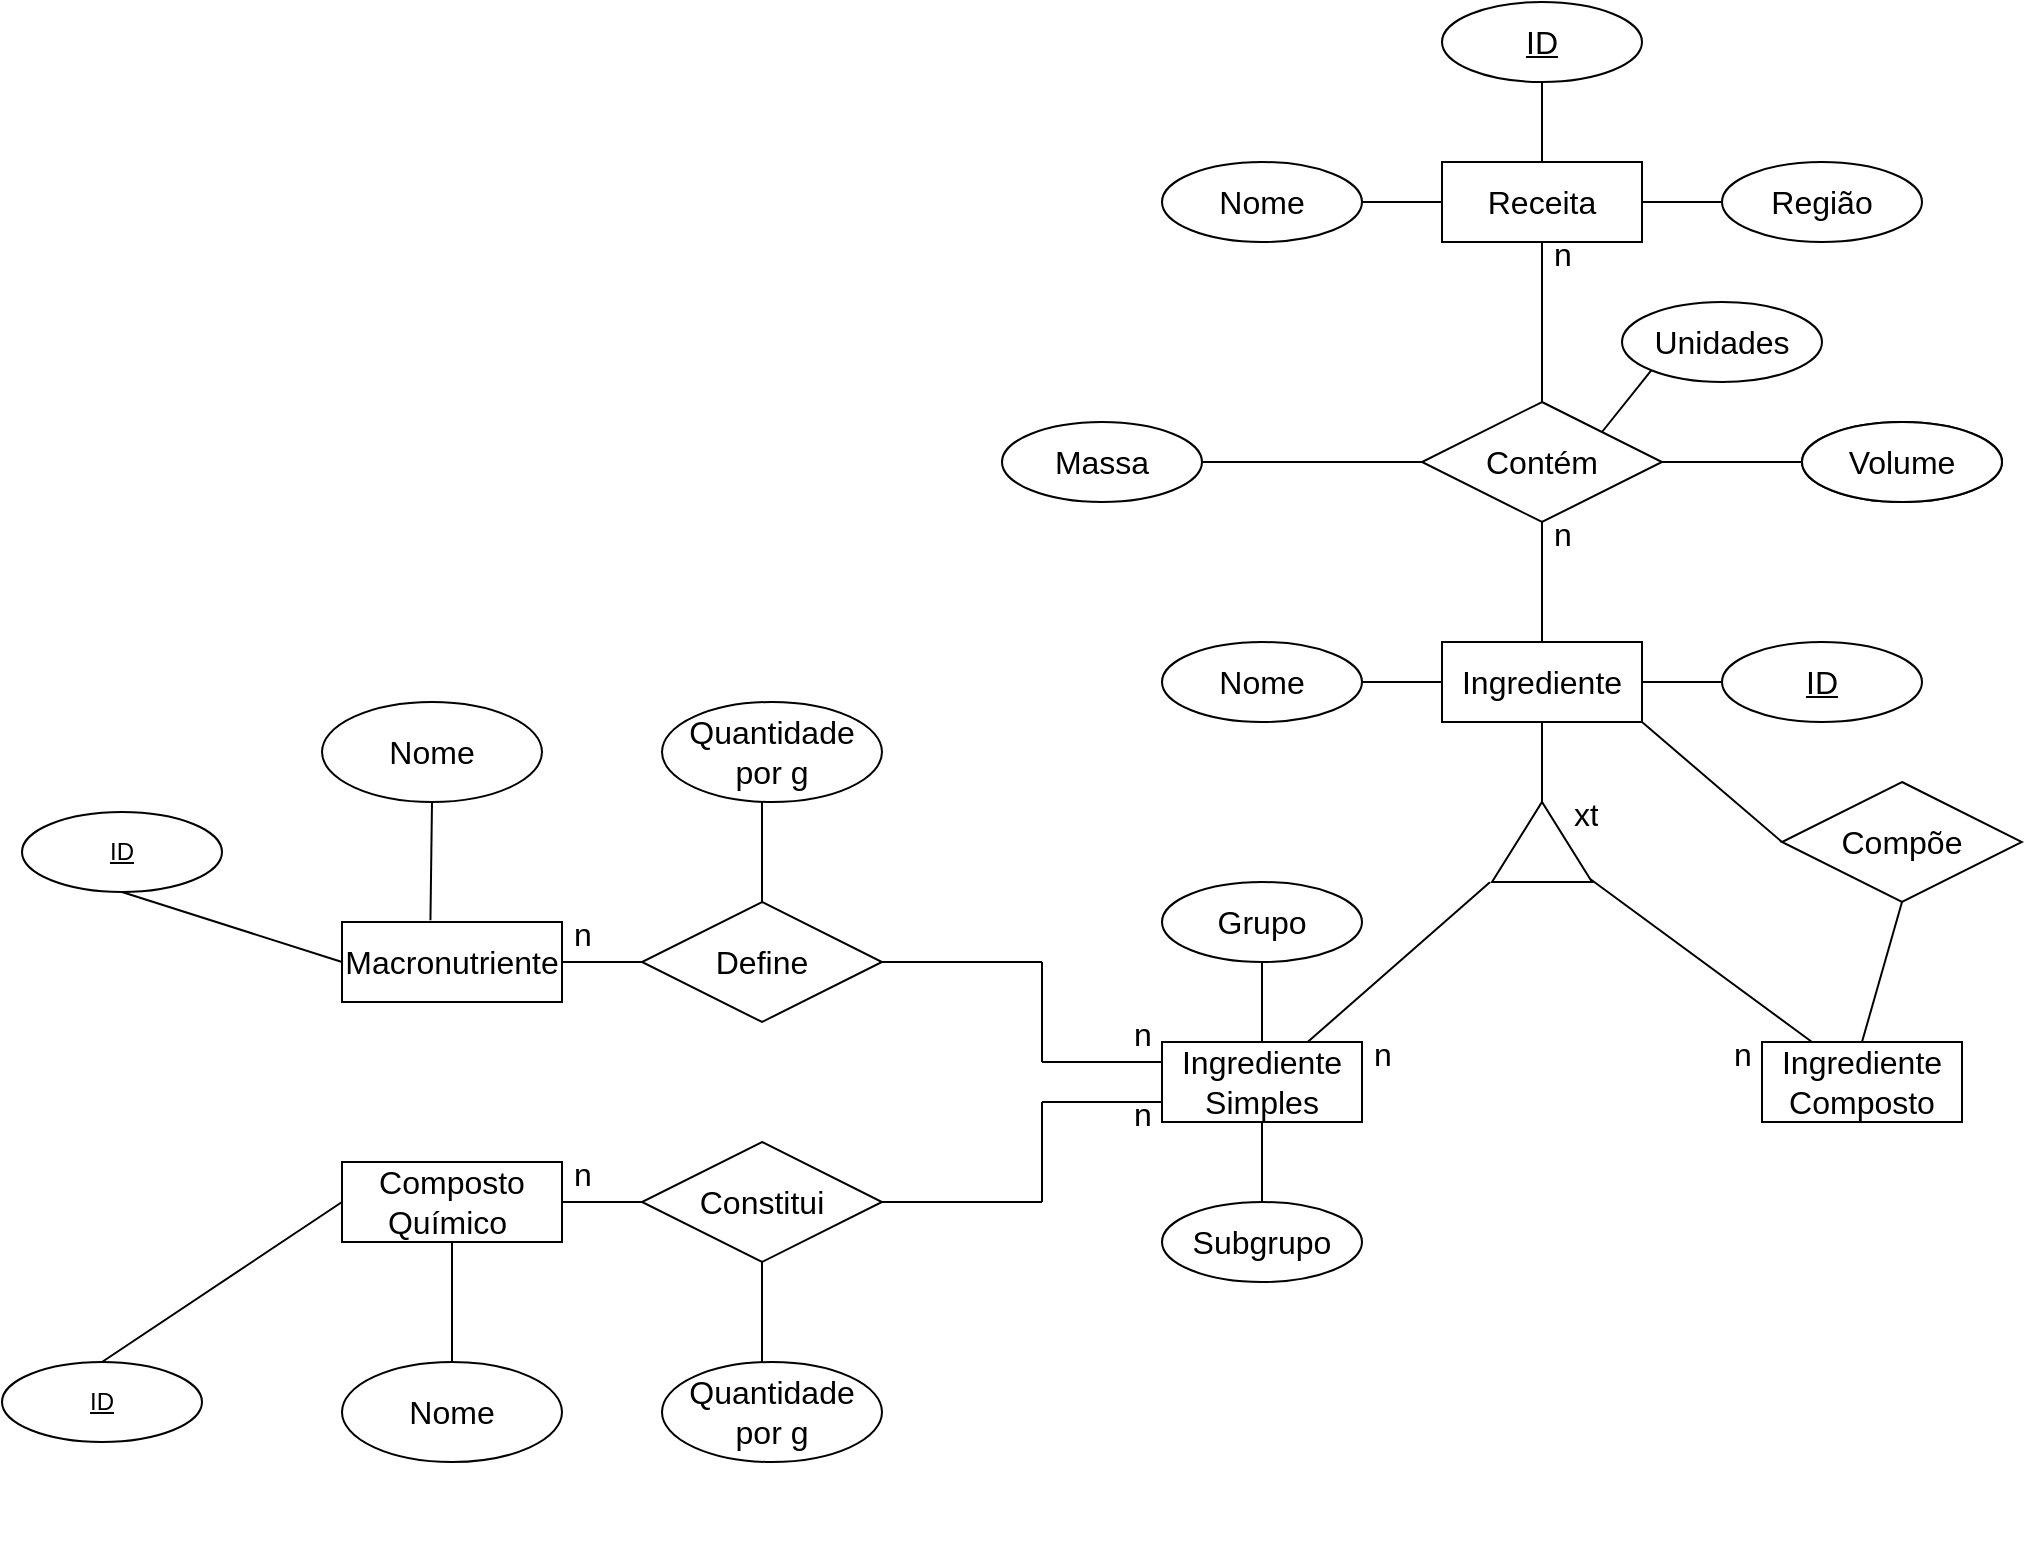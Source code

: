 <mxfile version="22.1.5" type="github">
  <diagram name="Página-1" id="wAt2ujxtdTMOx57ZOebs">
    <mxGraphModel dx="1434" dy="1198" grid="1" gridSize="10" guides="1" tooltips="1" connect="1" arrows="1" fold="1" page="0" pageScale="1" pageWidth="827" pageHeight="1169" math="0" shadow="0">
      <root>
        <mxCell id="0" />
        <mxCell id="1" parent="0" />
        <mxCell id="TRJ7H8AJi0j6aFpi99H--3" value="Receita" style="whiteSpace=wrap;html=1;align=center;fontSize=16;" parent="1" vertex="1">
          <mxGeometry x="1040" y="-280" width="100" height="40" as="geometry" />
        </mxCell>
        <mxCell id="TRJ7H8AJi0j6aFpi99H--6" value="" style="endArrow=none;html=1;rounded=0;fontSize=12;startSize=8;endSize=8;curved=1;exitX=0.5;exitY=0;exitDx=0;exitDy=0;" parent="1" source="TRJ7H8AJi0j6aFpi99H--3" edge="1">
          <mxGeometry relative="1" as="geometry">
            <mxPoint x="790" y="-120" as="sourcePoint" />
            <mxPoint x="1090" y="-320" as="targetPoint" />
          </mxGeometry>
        </mxCell>
        <mxCell id="TRJ7H8AJi0j6aFpi99H--7" value="" style="endArrow=none;html=1;rounded=0;fontSize=12;startSize=8;endSize=8;curved=1;exitX=1;exitY=0.5;exitDx=0;exitDy=0;" parent="1" source="TRJ7H8AJi0j6aFpi99H--3" edge="1">
          <mxGeometry relative="1" as="geometry">
            <mxPoint x="790" y="-120" as="sourcePoint" />
            <mxPoint x="1180" y="-260" as="targetPoint" />
          </mxGeometry>
        </mxCell>
        <mxCell id="TRJ7H8AJi0j6aFpi99H--9" value="" style="endArrow=none;html=1;rounded=0;fontSize=12;startSize=8;endSize=8;curved=1;exitX=0;exitY=0.5;exitDx=0;exitDy=0;" parent="1" source="TRJ7H8AJi0j6aFpi99H--3" edge="1">
          <mxGeometry relative="1" as="geometry">
            <mxPoint x="790" y="-120" as="sourcePoint" />
            <mxPoint x="1000" y="-260" as="targetPoint" />
          </mxGeometry>
        </mxCell>
        <mxCell id="TRJ7H8AJi0j6aFpi99H--10" value="" style="endArrow=none;html=1;rounded=0;fontSize=12;startSize=8;endSize=8;curved=1;exitX=0.5;exitY=1;exitDx=0;exitDy=0;" parent="1" source="TRJ7H8AJi0j6aFpi99H--3" edge="1">
          <mxGeometry relative="1" as="geometry">
            <mxPoint x="790" y="-120" as="sourcePoint" />
            <mxPoint x="1090" y="-160" as="targetPoint" />
          </mxGeometry>
        </mxCell>
        <mxCell id="TRJ7H8AJi0j6aFpi99H--11" value="Contém" style="shape=rhombus;perimeter=rhombusPerimeter;whiteSpace=wrap;html=1;align=center;fontSize=16;" parent="1" vertex="1">
          <mxGeometry x="1030" y="-160" width="120" height="60" as="geometry" />
        </mxCell>
        <mxCell id="TRJ7H8AJi0j6aFpi99H--12" value="" style="endArrow=none;html=1;rounded=0;fontSize=12;startSize=8;endSize=8;curved=1;exitX=0.5;exitY=1;exitDx=0;exitDy=0;" parent="1" source="TRJ7H8AJi0j6aFpi99H--11" edge="1">
          <mxGeometry relative="1" as="geometry">
            <mxPoint x="790" y="-120" as="sourcePoint" />
            <mxPoint x="1090" y="-40" as="targetPoint" />
          </mxGeometry>
        </mxCell>
        <mxCell id="TRJ7H8AJi0j6aFpi99H--13" value="Ingrediente" style="whiteSpace=wrap;html=1;align=center;fontSize=16;" parent="1" vertex="1">
          <mxGeometry x="1040" y="-40" width="100" height="40" as="geometry" />
        </mxCell>
        <mxCell id="TRJ7H8AJi0j6aFpi99H--14" value="" style="endArrow=none;html=1;rounded=0;fontSize=12;startSize=8;endSize=8;curved=1;exitX=1;exitY=0.5;exitDx=0;exitDy=0;" parent="1" source="TRJ7H8AJi0j6aFpi99H--13" edge="1">
          <mxGeometry relative="1" as="geometry">
            <mxPoint x="790" y="-120" as="sourcePoint" />
            <mxPoint x="1180" y="-20" as="targetPoint" />
          </mxGeometry>
        </mxCell>
        <mxCell id="TRJ7H8AJi0j6aFpi99H--15" value="" style="endArrow=none;html=1;rounded=0;fontSize=12;startSize=8;endSize=8;curved=1;exitX=0;exitY=0.5;exitDx=0;exitDy=0;" parent="1" source="TRJ7H8AJi0j6aFpi99H--13" edge="1">
          <mxGeometry relative="1" as="geometry">
            <mxPoint x="790" y="-120" as="sourcePoint" />
            <mxPoint x="1000" y="-20" as="targetPoint" />
          </mxGeometry>
        </mxCell>
        <mxCell id="TRJ7H8AJi0j6aFpi99H--16" value="" style="endArrow=none;html=1;rounded=0;fontSize=12;startSize=8;endSize=8;curved=1;exitX=0.5;exitY=1;exitDx=0;exitDy=0;" parent="1" source="TRJ7H8AJi0j6aFpi99H--13" edge="1">
          <mxGeometry relative="1" as="geometry">
            <mxPoint x="790" y="-120" as="sourcePoint" />
            <mxPoint x="1090" y="40" as="targetPoint" />
          </mxGeometry>
        </mxCell>
        <mxCell id="TRJ7H8AJi0j6aFpi99H--17" value="" style="triangle;whiteSpace=wrap;html=1;fontSize=16;rotation=-90;" parent="1" vertex="1">
          <mxGeometry x="1070" y="35" width="40" height="50" as="geometry" />
        </mxCell>
        <mxCell id="TRJ7H8AJi0j6aFpi99H--18" value="Ingrediente&lt;br&gt;Simples" style="whiteSpace=wrap;html=1;align=center;fontSize=16;" parent="1" vertex="1">
          <mxGeometry x="900" y="160" width="100" height="40" as="geometry" />
        </mxCell>
        <mxCell id="TRJ7H8AJi0j6aFpi99H--19" value="Ingrediente&lt;br&gt;Composto" style="whiteSpace=wrap;html=1;align=center;fontSize=16;" parent="1" vertex="1">
          <mxGeometry x="1200" y="160" width="100" height="40" as="geometry" />
        </mxCell>
        <mxCell id="TRJ7H8AJi0j6aFpi99H--21" value="Compõe" style="shape=rhombus;perimeter=rhombusPerimeter;whiteSpace=wrap;html=1;align=center;fontSize=16;" parent="1" vertex="1">
          <mxGeometry x="1210" y="30" width="120" height="60" as="geometry" />
        </mxCell>
        <mxCell id="TRJ7H8AJi0j6aFpi99H--22" value="" style="endArrow=none;html=1;rounded=0;fontSize=12;startSize=8;endSize=8;curved=1;exitX=0.5;exitY=0;exitDx=0;exitDy=0;" parent="1" source="TRJ7H8AJi0j6aFpi99H--18" edge="1">
          <mxGeometry relative="1" as="geometry">
            <mxPoint x="790" y="-30" as="sourcePoint" />
            <mxPoint x="950" y="120" as="targetPoint" />
          </mxGeometry>
        </mxCell>
        <mxCell id="TRJ7H8AJi0j6aFpi99H--23" value="" style="endArrow=none;html=1;rounded=0;fontSize=12;startSize=8;endSize=8;curved=1;exitX=0.5;exitY=1;exitDx=0;exitDy=0;" parent="1" source="TRJ7H8AJi0j6aFpi99H--18" edge="1">
          <mxGeometry relative="1" as="geometry">
            <mxPoint x="790" y="70" as="sourcePoint" />
            <mxPoint x="950" y="240" as="targetPoint" />
          </mxGeometry>
        </mxCell>
        <mxCell id="TRJ7H8AJi0j6aFpi99H--25" value="" style="endArrow=none;html=1;rounded=0;fontSize=12;startSize=8;endSize=8;curved=1;entryX=0;entryY=0.25;entryDx=0;entryDy=0;" parent="1" target="TRJ7H8AJi0j6aFpi99H--18" edge="1">
          <mxGeometry relative="1" as="geometry">
            <mxPoint x="840" y="170" as="sourcePoint" />
            <mxPoint x="950" y="70" as="targetPoint" />
          </mxGeometry>
        </mxCell>
        <mxCell id="TRJ7H8AJi0j6aFpi99H--26" value="" style="endArrow=none;html=1;rounded=0;fontSize=12;startSize=8;endSize=8;curved=1;" parent="1" edge="1">
          <mxGeometry relative="1" as="geometry">
            <mxPoint x="840" y="120" as="sourcePoint" />
            <mxPoint x="840" y="170" as="targetPoint" />
          </mxGeometry>
        </mxCell>
        <mxCell id="TRJ7H8AJi0j6aFpi99H--27" value="" style="endArrow=none;html=1;rounded=0;fontSize=12;startSize=8;endSize=8;curved=1;" parent="1" edge="1">
          <mxGeometry relative="1" as="geometry">
            <mxPoint x="760" y="120" as="sourcePoint" />
            <mxPoint x="840" y="120" as="targetPoint" />
          </mxGeometry>
        </mxCell>
        <mxCell id="TRJ7H8AJi0j6aFpi99H--28" value="" style="endArrow=none;html=1;rounded=0;fontSize=12;startSize=8;endSize=8;curved=1;entryX=0;entryY=0.75;entryDx=0;entryDy=0;" parent="1" target="TRJ7H8AJi0j6aFpi99H--18" edge="1">
          <mxGeometry relative="1" as="geometry">
            <mxPoint x="840" y="190" as="sourcePoint" />
            <mxPoint x="950" y="70" as="targetPoint" />
          </mxGeometry>
        </mxCell>
        <mxCell id="TRJ7H8AJi0j6aFpi99H--29" value="" style="endArrow=none;html=1;rounded=0;fontSize=12;startSize=8;endSize=8;curved=1;" parent="1" edge="1">
          <mxGeometry relative="1" as="geometry">
            <mxPoint x="840" y="190" as="sourcePoint" />
            <mxPoint x="840" y="240" as="targetPoint" />
          </mxGeometry>
        </mxCell>
        <mxCell id="TRJ7H8AJi0j6aFpi99H--30" value="" style="endArrow=none;html=1;rounded=0;fontSize=12;startSize=8;endSize=8;curved=1;" parent="1" edge="1">
          <mxGeometry relative="1" as="geometry">
            <mxPoint x="760" y="240" as="sourcePoint" />
            <mxPoint x="840" y="240" as="targetPoint" />
          </mxGeometry>
        </mxCell>
        <mxCell id="TRJ7H8AJi0j6aFpi99H--31" value="Define" style="shape=rhombus;perimeter=rhombusPerimeter;whiteSpace=wrap;html=1;align=center;fontSize=16;" parent="1" vertex="1">
          <mxGeometry x="640" y="90" width="120" height="60" as="geometry" />
        </mxCell>
        <mxCell id="TRJ7H8AJi0j6aFpi99H--32" value="Constitui" style="shape=rhombus;perimeter=rhombusPerimeter;whiteSpace=wrap;html=1;align=center;fontSize=16;" parent="1" vertex="1">
          <mxGeometry x="640" y="210" width="120" height="60" as="geometry" />
        </mxCell>
        <mxCell id="TRJ7H8AJi0j6aFpi99H--33" value="" style="endArrow=none;html=1;rounded=0;fontSize=12;startSize=8;endSize=8;curved=1;exitX=0;exitY=0.5;exitDx=0;exitDy=0;" parent="1" source="TRJ7H8AJi0j6aFpi99H--31" edge="1">
          <mxGeometry relative="1" as="geometry">
            <mxPoint x="790" y="70" as="sourcePoint" />
            <mxPoint x="600" y="120" as="targetPoint" />
          </mxGeometry>
        </mxCell>
        <mxCell id="TRJ7H8AJi0j6aFpi99H--34" value="" style="endArrow=none;html=1;rounded=0;fontSize=12;startSize=8;endSize=8;curved=1;exitX=0;exitY=0.5;exitDx=0;exitDy=0;" parent="1" source="TRJ7H8AJi0j6aFpi99H--32" edge="1">
          <mxGeometry relative="1" as="geometry">
            <mxPoint x="790" y="70" as="sourcePoint" />
            <mxPoint x="600" y="240" as="targetPoint" />
          </mxGeometry>
        </mxCell>
        <mxCell id="TRJ7H8AJi0j6aFpi99H--35" value="Macronutriente" style="whiteSpace=wrap;html=1;align=center;fontSize=16;" parent="1" vertex="1">
          <mxGeometry x="490" y="100" width="110" height="40" as="geometry" />
        </mxCell>
        <mxCell id="TRJ7H8AJi0j6aFpi99H--36" value="Composto&lt;br&gt;Químico&amp;nbsp;" style="whiteSpace=wrap;html=1;align=center;fontSize=16;" parent="1" vertex="1">
          <mxGeometry x="490" y="220" width="110" height="40" as="geometry" />
        </mxCell>
        <mxCell id="TRJ7H8AJi0j6aFpi99H--37" value="" style="endArrow=none;html=1;rounded=0;fontSize=12;startSize=8;endSize=8;curved=1;exitX=0.5;exitY=0;exitDx=0;exitDy=0;" parent="1" source="TRJ7H8AJi0j6aFpi99H--31" edge="1">
          <mxGeometry relative="1" as="geometry">
            <mxPoint x="790" y="70" as="sourcePoint" />
            <mxPoint x="700" y="40" as="targetPoint" />
          </mxGeometry>
        </mxCell>
        <mxCell id="TRJ7H8AJi0j6aFpi99H--38" value="" style="endArrow=none;html=1;rounded=0;fontSize=12;startSize=8;endSize=8;curved=1;exitX=0.402;exitY=-0.023;exitDx=0;exitDy=0;entryX=0.5;entryY=1;entryDx=0;entryDy=0;exitPerimeter=0;" parent="1" source="TRJ7H8AJi0j6aFpi99H--35" target="TRJ7H8AJi0j6aFpi99H--49" edge="1">
          <mxGeometry relative="1" as="geometry">
            <mxPoint x="790" y="70" as="sourcePoint" />
            <mxPoint x="550" y="40" as="targetPoint" />
          </mxGeometry>
        </mxCell>
        <mxCell id="TRJ7H8AJi0j6aFpi99H--39" value="" style="endArrow=none;html=1;rounded=0;fontSize=12;startSize=8;endSize=8;curved=1;exitX=0.5;exitY=1;exitDx=0;exitDy=0;" parent="1" source="TRJ7H8AJi0j6aFpi99H--32" edge="1">
          <mxGeometry relative="1" as="geometry">
            <mxPoint x="790" y="260" as="sourcePoint" />
            <mxPoint x="700" y="320" as="targetPoint" />
          </mxGeometry>
        </mxCell>
        <mxCell id="TRJ7H8AJi0j6aFpi99H--40" value="" style="endArrow=none;html=1;rounded=0;fontSize=12;startSize=8;endSize=8;curved=1;exitX=0.5;exitY=1;exitDx=0;exitDy=0;entryX=0.5;entryY=0;entryDx=0;entryDy=0;" parent="1" source="TRJ7H8AJi0j6aFpi99H--36" target="TRJ7H8AJi0j6aFpi99H--48" edge="1">
          <mxGeometry relative="1" as="geometry">
            <mxPoint x="790" y="260" as="sourcePoint" />
            <mxPoint x="550" y="320" as="targetPoint" />
          </mxGeometry>
        </mxCell>
        <mxCell id="TRJ7H8AJi0j6aFpi99H--41" value="" style="endArrow=none;html=1;rounded=0;fontSize=12;startSize=8;endSize=8;curved=1;exitX=-0.004;exitY=-0.021;exitDx=0;exitDy=0;exitPerimeter=0;" parent="1" source="TRJ7H8AJi0j6aFpi99H--17" target="TRJ7H8AJi0j6aFpi99H--18" edge="1">
          <mxGeometry relative="1" as="geometry">
            <mxPoint x="790" y="260" as="sourcePoint" />
            <mxPoint x="950" y="260" as="targetPoint" />
          </mxGeometry>
        </mxCell>
        <mxCell id="TRJ7H8AJi0j6aFpi99H--42" value="" style="endArrow=none;html=1;rounded=0;fontSize=12;startSize=8;endSize=8;curved=1;exitX=0.035;exitY=0.985;exitDx=0;exitDy=0;exitPerimeter=0;entryX=0.25;entryY=0;entryDx=0;entryDy=0;" parent="1" source="TRJ7H8AJi0j6aFpi99H--17" target="TRJ7H8AJi0j6aFpi99H--19" edge="1">
          <mxGeometry relative="1" as="geometry">
            <mxPoint x="790" y="260" as="sourcePoint" />
            <mxPoint x="950" y="260" as="targetPoint" />
          </mxGeometry>
        </mxCell>
        <mxCell id="TRJ7H8AJi0j6aFpi99H--43" value="" style="endArrow=none;html=1;rounded=0;fontSize=12;startSize=8;endSize=8;curved=1;exitX=1;exitY=1;exitDx=0;exitDy=0;entryX=0;entryY=0.5;entryDx=0;entryDy=0;" parent="1" source="TRJ7H8AJi0j6aFpi99H--13" target="TRJ7H8AJi0j6aFpi99H--21" edge="1">
          <mxGeometry relative="1" as="geometry">
            <mxPoint x="790" y="260" as="sourcePoint" />
            <mxPoint x="950" y="260" as="targetPoint" />
          </mxGeometry>
        </mxCell>
        <mxCell id="TRJ7H8AJi0j6aFpi99H--44" value="" style="endArrow=none;html=1;rounded=0;fontSize=12;startSize=8;endSize=8;curved=1;exitX=0.5;exitY=1;exitDx=0;exitDy=0;entryX=0.5;entryY=0;entryDx=0;entryDy=0;" parent="1" source="TRJ7H8AJi0j6aFpi99H--21" target="TRJ7H8AJi0j6aFpi99H--19" edge="1">
          <mxGeometry relative="1" as="geometry">
            <mxPoint x="790" y="260" as="sourcePoint" />
            <mxPoint x="950" y="260" as="targetPoint" />
          </mxGeometry>
        </mxCell>
        <mxCell id="TRJ7H8AJi0j6aFpi99H--45" value="Grupo" style="ellipse;whiteSpace=wrap;html=1;align=center;fontSize=16;" parent="1" vertex="1">
          <mxGeometry x="900" y="80" width="100" height="40" as="geometry" />
        </mxCell>
        <mxCell id="TRJ7H8AJi0j6aFpi99H--46" value="Subgrupo" style="ellipse;whiteSpace=wrap;html=1;align=center;fontSize=16;" parent="1" vertex="1">
          <mxGeometry x="900" y="240" width="100" height="40" as="geometry" />
        </mxCell>
        <mxCell id="TRJ7H8AJi0j6aFpi99H--47" value="Quantidade por g" style="ellipse;whiteSpace=wrap;html=1;align=center;fontSize=16;" parent="1" vertex="1">
          <mxGeometry x="650" y="320" width="110" height="50" as="geometry" />
        </mxCell>
        <mxCell id="TRJ7H8AJi0j6aFpi99H--48" value="Nome" style="ellipse;whiteSpace=wrap;html=1;align=center;fontSize=16;" parent="1" vertex="1">
          <mxGeometry x="490" y="320" width="110" height="50" as="geometry" />
        </mxCell>
        <mxCell id="TRJ7H8AJi0j6aFpi99H--49" value="Nome" style="ellipse;whiteSpace=wrap;html=1;align=center;fontSize=16;" parent="1" vertex="1">
          <mxGeometry x="480" y="-10" width="110" height="50" as="geometry" />
        </mxCell>
        <mxCell id="TRJ7H8AJi0j6aFpi99H--50" value="Quantidade por g" style="ellipse;whiteSpace=wrap;html=1;align=center;fontSize=16;" parent="1" vertex="1">
          <mxGeometry x="650" y="-10" width="110" height="50" as="geometry" />
        </mxCell>
        <mxCell id="TRJ7H8AJi0j6aFpi99H--51" value="Nome" style="ellipse;whiteSpace=wrap;html=1;align=center;fontSize=16;" parent="1" vertex="1">
          <mxGeometry x="900" y="-40" width="100" height="40" as="geometry" />
        </mxCell>
        <mxCell id="TRJ7H8AJi0j6aFpi99H--52" value="&lt;u&gt;ID&lt;/u&gt;" style="ellipse;whiteSpace=wrap;html=1;align=center;fontSize=16;" parent="1" vertex="1">
          <mxGeometry x="1180" y="-40" width="100" height="40" as="geometry" />
        </mxCell>
        <mxCell id="TRJ7H8AJi0j6aFpi99H--53" value="Região" style="ellipse;whiteSpace=wrap;html=1;align=center;fontSize=16;" parent="1" vertex="1">
          <mxGeometry x="1180" y="-280" width="100" height="40" as="geometry" />
        </mxCell>
        <mxCell id="TRJ7H8AJi0j6aFpi99H--54" value="Nome" style="ellipse;whiteSpace=wrap;html=1;align=center;fontSize=16;" parent="1" vertex="1">
          <mxGeometry x="900" y="-280" width="100" height="40" as="geometry" />
        </mxCell>
        <mxCell id="TRJ7H8AJi0j6aFpi99H--55" value="&lt;u&gt;ID&lt;/u&gt;" style="ellipse;whiteSpace=wrap;html=1;align=center;fontSize=16;" parent="1" vertex="1">
          <mxGeometry x="1040" y="-360" width="100" height="40" as="geometry" />
        </mxCell>
        <mxCell id="TRJ7H8AJi0j6aFpi99H--56" value="n" style="text;strokeColor=none;fillColor=none;spacingLeft=4;spacingRight=4;overflow=hidden;rotatable=0;points=[[0,0.5],[1,0.5]];portConstraint=eastwest;fontSize=16;whiteSpace=wrap;html=1;" parent="1" vertex="1">
          <mxGeometry x="1090" y="-250" width="40" height="30" as="geometry" />
        </mxCell>
        <mxCell id="TRJ7H8AJi0j6aFpi99H--57" value="n" style="text;strokeColor=none;fillColor=none;spacingLeft=4;spacingRight=4;overflow=hidden;rotatable=0;points=[[0,0.5],[1,0.5]];portConstraint=eastwest;fontSize=16;whiteSpace=wrap;html=1;" parent="1" vertex="1">
          <mxGeometry x="1090" y="-110" width="40" height="30" as="geometry" />
        </mxCell>
        <mxCell id="TRJ7H8AJi0j6aFpi99H--58" value="n" style="text;strokeColor=none;fillColor=none;spacingLeft=4;spacingRight=4;overflow=hidden;rotatable=0;points=[[0,0.5],[1,0.5]];portConstraint=eastwest;fontSize=16;whiteSpace=wrap;html=1;" parent="1" vertex="1">
          <mxGeometry x="1000" y="150" width="40" height="30" as="geometry" />
        </mxCell>
        <mxCell id="TRJ7H8AJi0j6aFpi99H--59" value="n" style="text;strokeColor=none;fillColor=none;spacingLeft=4;spacingRight=4;overflow=hidden;rotatable=0;points=[[0,0.5],[1,0.5]];portConstraint=eastwest;fontSize=16;whiteSpace=wrap;html=1;" parent="1" vertex="1">
          <mxGeometry x="880" y="140" width="40" height="30" as="geometry" />
        </mxCell>
        <mxCell id="TRJ7H8AJi0j6aFpi99H--60" value="n" style="text;strokeColor=none;fillColor=none;spacingLeft=4;spacingRight=4;overflow=hidden;rotatable=0;points=[[0,0.5],[1,0.5]];portConstraint=eastwest;fontSize=16;whiteSpace=wrap;html=1;" parent="1" vertex="1">
          <mxGeometry x="880" y="180" width="40" height="30" as="geometry" />
        </mxCell>
        <mxCell id="TRJ7H8AJi0j6aFpi99H--61" value="n" style="text;strokeColor=none;fillColor=none;spacingLeft=4;spacingRight=4;overflow=hidden;rotatable=0;points=[[0,0.5],[1,0.5]];portConstraint=eastwest;fontSize=16;whiteSpace=wrap;html=1;" parent="1" vertex="1">
          <mxGeometry x="1180" y="150" width="40" height="30" as="geometry" />
        </mxCell>
        <mxCell id="TRJ7H8AJi0j6aFpi99H--62" value="n" style="text;strokeColor=none;fillColor=none;spacingLeft=4;spacingRight=4;overflow=hidden;rotatable=0;points=[[0,0.5],[1,0.5]];portConstraint=eastwest;fontSize=16;whiteSpace=wrap;html=1;" parent="1" vertex="1">
          <mxGeometry x="600" y="90" width="40" height="30" as="geometry" />
        </mxCell>
        <mxCell id="TRJ7H8AJi0j6aFpi99H--63" value="n" style="text;strokeColor=none;fillColor=none;spacingLeft=4;spacingRight=4;overflow=hidden;rotatable=0;points=[[0,0.5],[1,0.5]];portConstraint=eastwest;fontSize=16;whiteSpace=wrap;html=1;" parent="1" vertex="1">
          <mxGeometry x="600" y="210" width="40" height="30" as="geometry" />
        </mxCell>
        <mxCell id="TRJ7H8AJi0j6aFpi99H--64" value="xt" style="text;strokeColor=none;fillColor=none;spacingLeft=4;spacingRight=4;overflow=hidden;rotatable=0;points=[[0,0.5],[1,0.5]];portConstraint=eastwest;fontSize=16;whiteSpace=wrap;html=1;" parent="1" vertex="1">
          <mxGeometry x="1100" y="30" width="40" height="30" as="geometry" />
        </mxCell>
        <mxCell id="TRJ7H8AJi0j6aFpi99H--66" value="" style="endArrow=none;html=1;rounded=0;fontSize=12;startSize=8;endSize=8;curved=1;exitX=1;exitY=0.5;exitDx=0;exitDy=0;" parent="1" source="TRJ7H8AJi0j6aFpi99H--11" edge="1">
          <mxGeometry relative="1" as="geometry">
            <mxPoint x="890" y="20" as="sourcePoint" />
            <mxPoint x="1220" y="-130" as="targetPoint" />
          </mxGeometry>
        </mxCell>
        <mxCell id="TRJ7H8AJi0j6aFpi99H--67" value="Volume" style="ellipse;whiteSpace=wrap;html=1;align=center;fontSize=16;" parent="1" vertex="1">
          <mxGeometry x="1220" y="-150" width="100" height="40" as="geometry" />
        </mxCell>
        <mxCell id="lGmgKEfOV2MPD0VICHJ4-2" value="&lt;u&gt;ID&lt;/u&gt;" style="ellipse;whiteSpace=wrap;html=1;align=center;" vertex="1" parent="1">
          <mxGeometry x="330" y="45" width="100" height="40" as="geometry" />
        </mxCell>
        <mxCell id="lGmgKEfOV2MPD0VICHJ4-3" value="" style="line;strokeWidth=1;rotatable=0;dashed=0;labelPosition=right;align=left;verticalAlign=middle;spacingTop=0;spacingLeft=6;points=[];portConstraint=eastwest;" vertex="1" parent="1">
          <mxGeometry x="400" y="130" width="40" as="geometry" />
        </mxCell>
        <mxCell id="lGmgKEfOV2MPD0VICHJ4-5" value="" style="endArrow=none;html=1;rounded=0;fontSize=12;startSize=8;endSize=8;curved=1;exitX=0;exitY=0.5;exitDx=0;exitDy=0;entryX=0.5;entryY=1;entryDx=0;entryDy=0;" edge="1" parent="1" source="TRJ7H8AJi0j6aFpi99H--35" target="lGmgKEfOV2MPD0VICHJ4-2">
          <mxGeometry relative="1" as="geometry">
            <mxPoint x="544" y="109" as="sourcePoint" />
            <mxPoint x="545" y="50" as="targetPoint" />
          </mxGeometry>
        </mxCell>
        <mxCell id="lGmgKEfOV2MPD0VICHJ4-6" value="" style="line;strokeWidth=1;rotatable=0;dashed=0;labelPosition=right;align=left;verticalAlign=middle;spacingTop=0;spacingLeft=6;points=[];portConstraint=eastwest;" vertex="1" parent="1">
          <mxGeometry x="410" y="140" width="40" as="geometry" />
        </mxCell>
        <mxCell id="lGmgKEfOV2MPD0VICHJ4-7" value="&lt;u&gt;ID&lt;/u&gt;" style="ellipse;whiteSpace=wrap;html=1;align=center;" vertex="1" parent="1">
          <mxGeometry x="320" y="320" width="100" height="40" as="geometry" />
        </mxCell>
        <mxCell id="lGmgKEfOV2MPD0VICHJ4-8" value="" style="line;strokeWidth=1;rotatable=0;dashed=0;labelPosition=right;align=left;verticalAlign=middle;spacingTop=0;spacingLeft=6;points=[];portConstraint=eastwest;" vertex="1" parent="1">
          <mxGeometry x="390" y="405" width="40" as="geometry" />
        </mxCell>
        <mxCell id="lGmgKEfOV2MPD0VICHJ4-9" value="" style="line;strokeWidth=1;rotatable=0;dashed=0;labelPosition=right;align=left;verticalAlign=middle;spacingTop=0;spacingLeft=6;points=[];portConstraint=eastwest;" vertex="1" parent="1">
          <mxGeometry x="400" y="415" width="40" as="geometry" />
        </mxCell>
        <mxCell id="lGmgKEfOV2MPD0VICHJ4-11" value="" style="endArrow=none;html=1;rounded=0;fontSize=12;startSize=8;endSize=8;curved=1;exitX=0;exitY=0.5;exitDx=0;exitDy=0;entryX=0.5;entryY=0;entryDx=0;entryDy=0;" edge="1" parent="1" source="TRJ7H8AJi0j6aFpi99H--36" target="lGmgKEfOV2MPD0VICHJ4-7">
          <mxGeometry relative="1" as="geometry">
            <mxPoint x="555" y="270" as="sourcePoint" />
            <mxPoint x="555" y="330" as="targetPoint" />
          </mxGeometry>
        </mxCell>
        <mxCell id="lGmgKEfOV2MPD0VICHJ4-12" value="Massa" style="ellipse;whiteSpace=wrap;html=1;align=center;fontSize=16;" vertex="1" parent="1">
          <mxGeometry x="820" y="-150" width="100" height="40" as="geometry" />
        </mxCell>
        <mxCell id="lGmgKEfOV2MPD0VICHJ4-13" value="Volume" style="ellipse;whiteSpace=wrap;html=1;align=center;fontSize=16;" vertex="1" parent="1">
          <mxGeometry x="1220" y="-150" width="100" height="40" as="geometry" />
        </mxCell>
        <mxCell id="lGmgKEfOV2MPD0VICHJ4-14" value="Unidades" style="ellipse;whiteSpace=wrap;html=1;align=center;fontSize=16;" vertex="1" parent="1">
          <mxGeometry x="1130" y="-210" width="100" height="40" as="geometry" />
        </mxCell>
        <mxCell id="lGmgKEfOV2MPD0VICHJ4-15" value="" style="endArrow=none;html=1;rounded=0;fontSize=12;startSize=8;endSize=8;curved=1;exitX=1;exitY=0.5;exitDx=0;exitDy=0;entryX=0;entryY=0.5;entryDx=0;entryDy=0;" edge="1" parent="1" source="lGmgKEfOV2MPD0VICHJ4-12" target="TRJ7H8AJi0j6aFpi99H--11">
          <mxGeometry relative="1" as="geometry">
            <mxPoint x="1160" y="-120" as="sourcePoint" />
            <mxPoint x="1230" y="-120" as="targetPoint" />
          </mxGeometry>
        </mxCell>
        <mxCell id="lGmgKEfOV2MPD0VICHJ4-16" value="" style="endArrow=none;html=1;rounded=0;fontSize=12;startSize=8;endSize=8;curved=1;exitX=1;exitY=0;exitDx=0;exitDy=0;entryX=0;entryY=1;entryDx=0;entryDy=0;" edge="1" parent="1" source="TRJ7H8AJi0j6aFpi99H--11" target="lGmgKEfOV2MPD0VICHJ4-14">
          <mxGeometry relative="1" as="geometry">
            <mxPoint x="1170" y="-110" as="sourcePoint" />
            <mxPoint x="1240" y="-110" as="targetPoint" />
          </mxGeometry>
        </mxCell>
      </root>
    </mxGraphModel>
  </diagram>
</mxfile>
